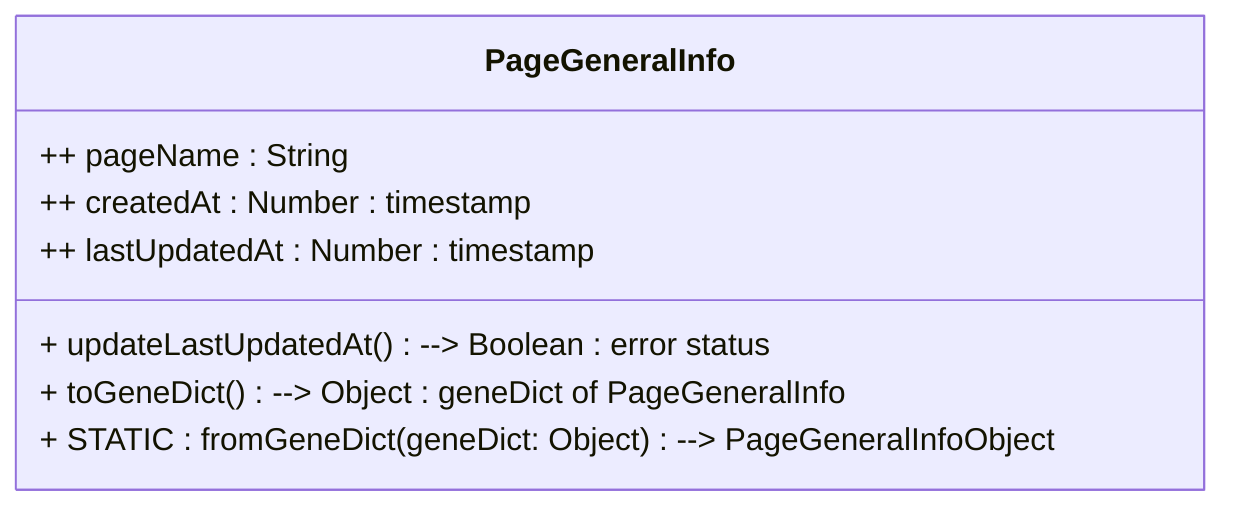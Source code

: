 classDiagram
class PageGeneralInfo {
   ++ pageName : String
   ++ createdAt : Number : timestamp
   ++ lastUpdatedAt : Number : timestamp

   + updateLastUpdatedAt () --> Boolean : error status
   + toGeneDict () --> Object : geneDict of PageGeneralInfo

   + STATIC : fromGeneDict (geneDict: Object) --> PageGeneralInfoObject
}